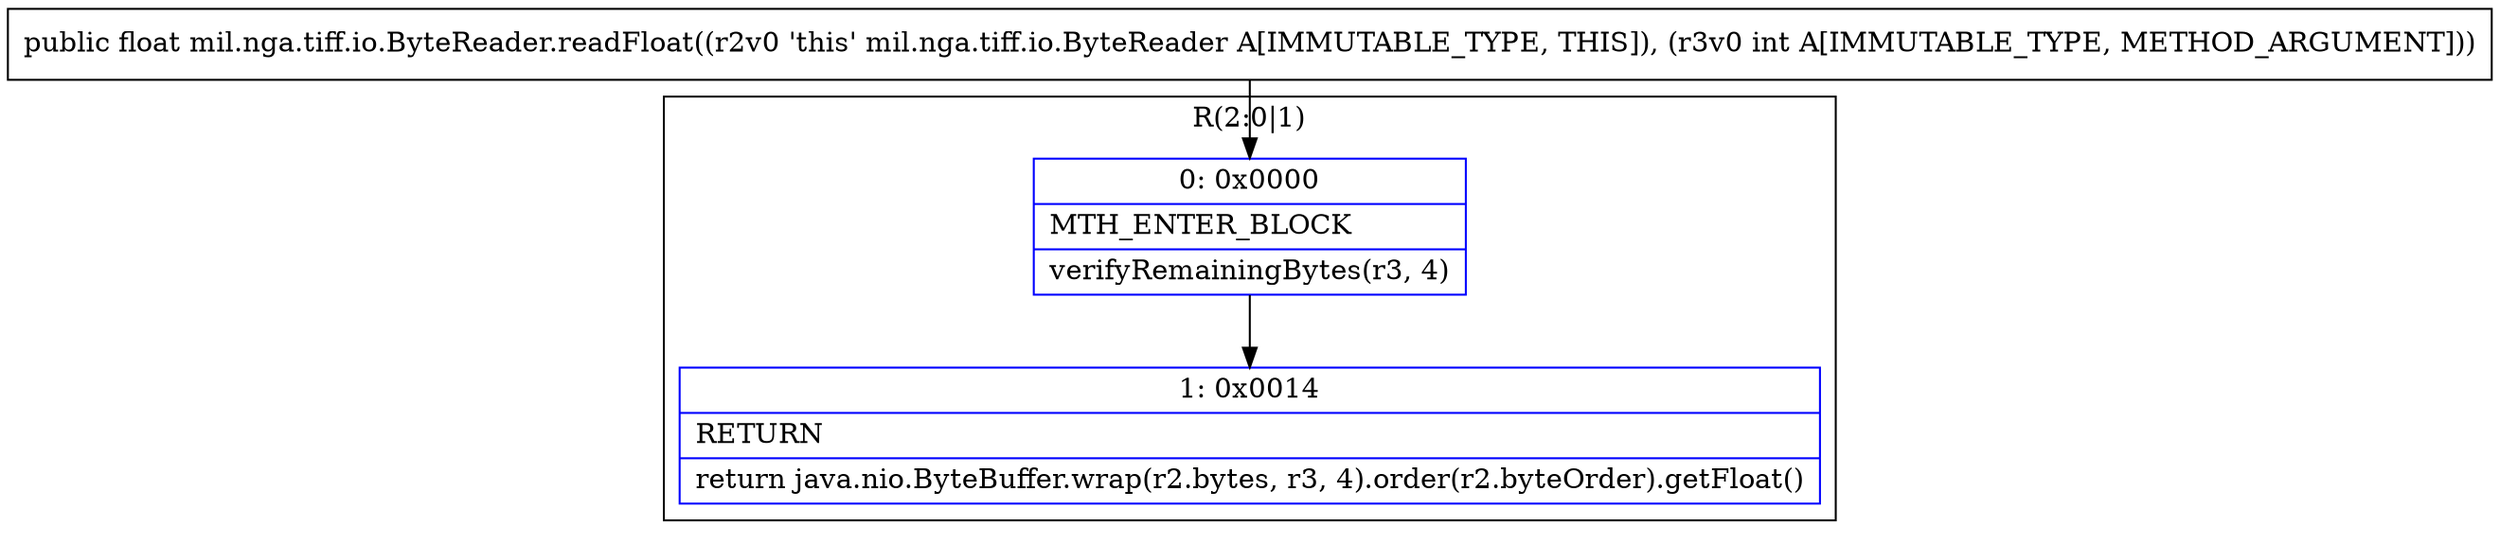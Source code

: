 digraph "CFG formil.nga.tiff.io.ByteReader.readFloat(I)F" {
subgraph cluster_Region_1347777959 {
label = "R(2:0|1)";
node [shape=record,color=blue];
Node_0 [shape=record,label="{0\:\ 0x0000|MTH_ENTER_BLOCK\l|verifyRemainingBytes(r3, 4)\l}"];
Node_1 [shape=record,label="{1\:\ 0x0014|RETURN\l|return java.nio.ByteBuffer.wrap(r2.bytes, r3, 4).order(r2.byteOrder).getFloat()\l}"];
}
MethodNode[shape=record,label="{public float mil.nga.tiff.io.ByteReader.readFloat((r2v0 'this' mil.nga.tiff.io.ByteReader A[IMMUTABLE_TYPE, THIS]), (r3v0 int A[IMMUTABLE_TYPE, METHOD_ARGUMENT])) }"];
MethodNode -> Node_0;
Node_0 -> Node_1;
}

